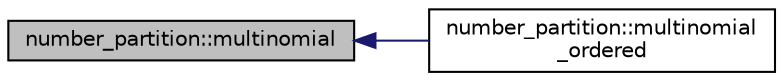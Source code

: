 digraph "number_partition::multinomial"
{
  edge [fontname="Helvetica",fontsize="10",labelfontname="Helvetica",labelfontsize="10"];
  node [fontname="Helvetica",fontsize="10",shape=record];
  rankdir="LR";
  Node1047 [label="number_partition::multinomial",height=0.2,width=0.4,color="black", fillcolor="grey75", style="filled", fontcolor="black"];
  Node1047 -> Node1048 [dir="back",color="midnightblue",fontsize="10",style="solid",fontname="Helvetica"];
  Node1048 [label="number_partition::multinomial\l_ordered",height=0.2,width=0.4,color="black", fillcolor="white", style="filled",URL="$df/d50/classnumber__partition.html#a0d92a28d0d047c698d1c1c8fb93a6608"];
}

